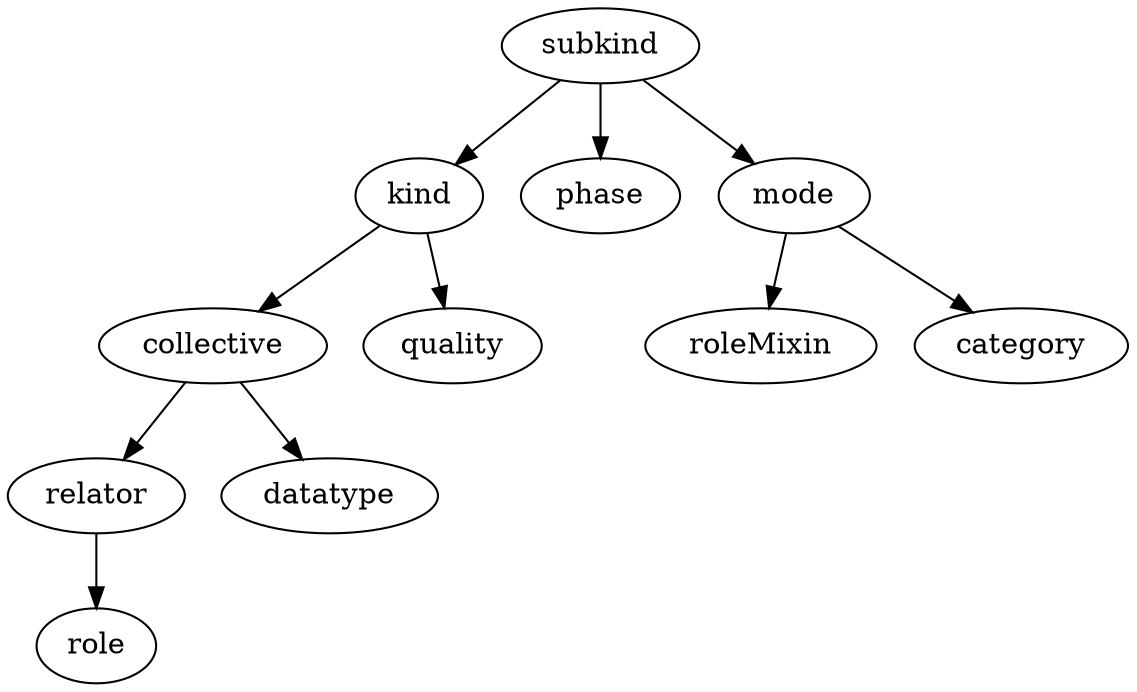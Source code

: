 strict digraph  {
subkind;
kind;
phase;
mode;
collective;
quality;
relator;
datatype;
role;
roleMixin;
category;
subkind -> kind;
subkind -> phase;
subkind -> mode;
kind -> collective;
kind -> quality;
mode -> roleMixin;
mode -> category;
collective -> relator;
collective -> datatype;
relator -> role;
}
